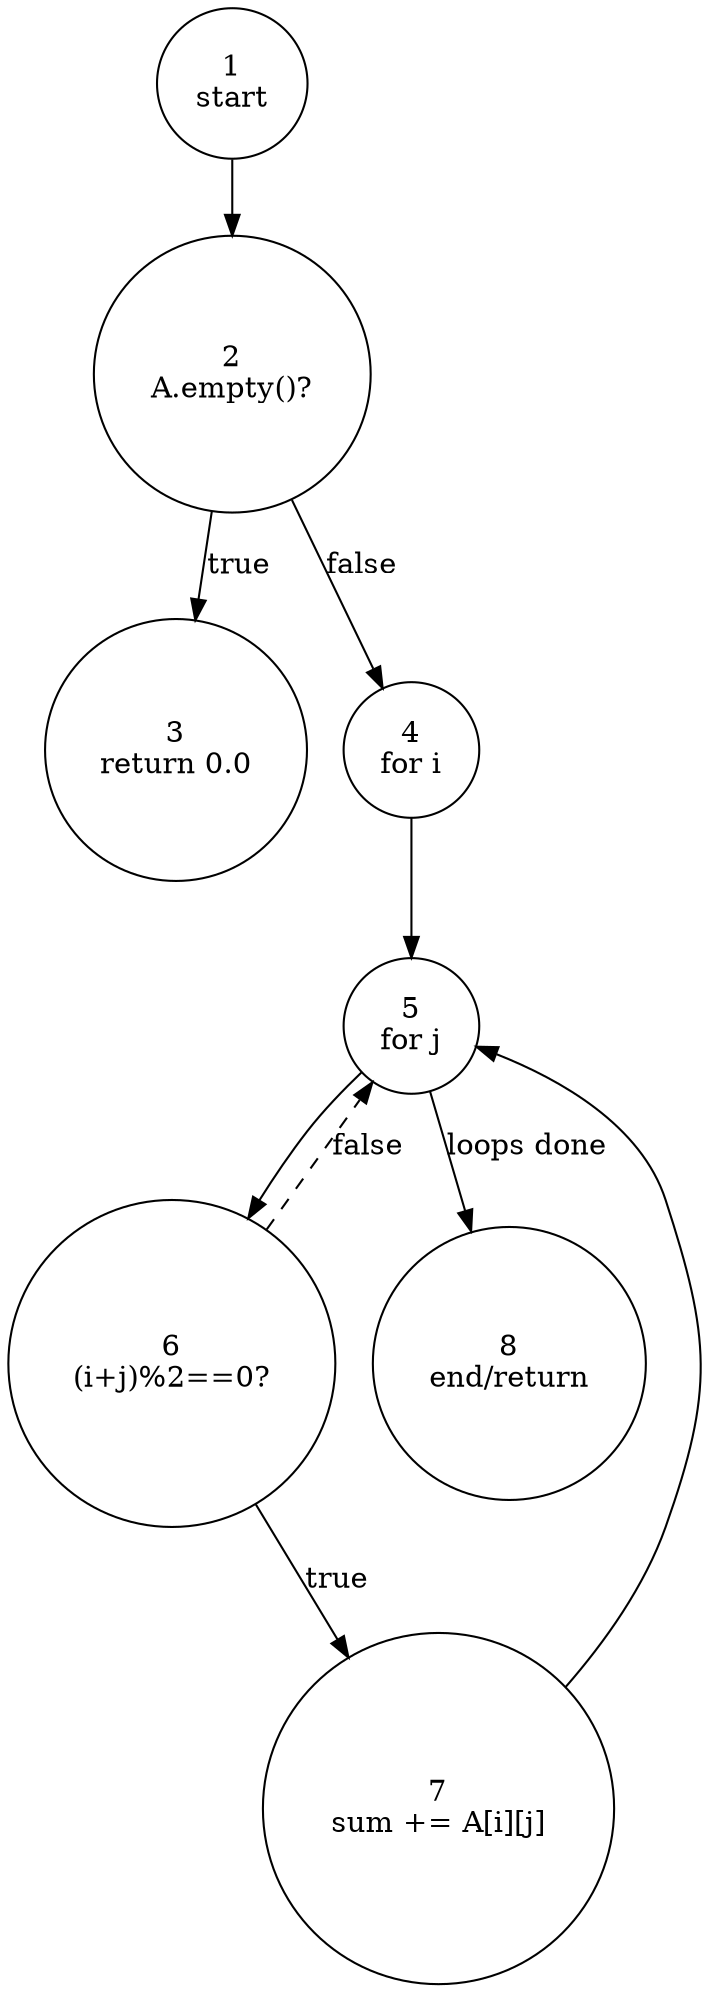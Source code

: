 digraph SumEvenIndexSum {
  node [shape=circle, style=filled, fillcolor=white];
  1 [label="1\nstart"];
  2 [label="2\nA.empty()?"];
  3 [label="3\nreturn 0.0"];
  4 [label="4\nfor i"];
  5 [label="5\nfor j"];
  6 [label="6\n(i+j)%2==0?"];
  7 [label="7\nsum += A[i][j]"];
  8 [label="8\nend/return"];

  1 -> 2;
  2 -> 3 [label="true"];
  2 -> 4 [label="false"];
  4 -> 5;
  5 -> 6;
  6 -> 7 [label="true"];
  6 -> 5 [label="false", style=dashed];
  7 -> 5;
  5 -> 8 [label="loops done"];
}
